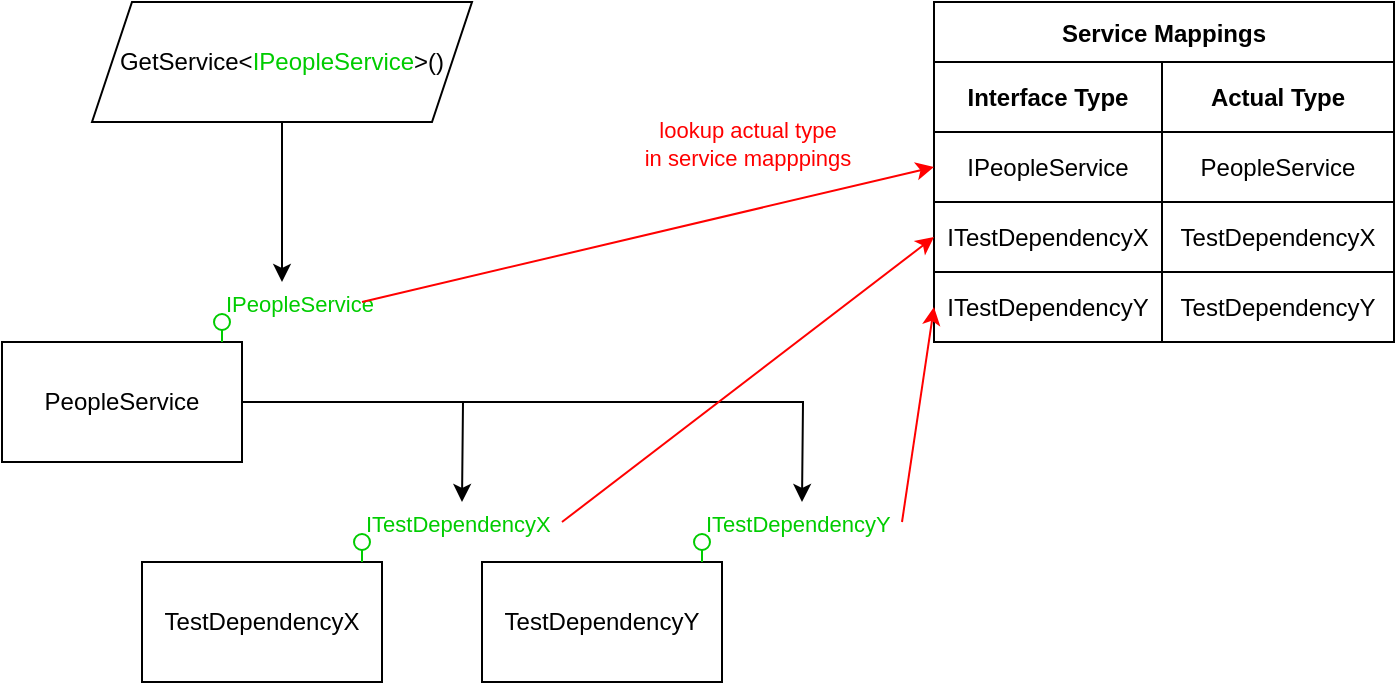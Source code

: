 <mxfile version="14.4.3" type="device" pages="4"><diagram id="XiFeJWApiSwPwUrLwHjq" name="DI basics"><mxGraphModel dx="1422" dy="822" grid="1" gridSize="10" guides="1" tooltips="1" connect="1" arrows="1" fold="1" page="1" pageScale="1" pageWidth="827" pageHeight="1169" math="0" shadow="0"><root><mxCell id="0"/><mxCell id="1" parent="0"/><mxCell id="9HwjH0jMwOq6eOIa9jeR-40" style="edgeStyle=orthogonalEdgeStyle;rounded=0;orthogonalLoop=1;jettySize=auto;html=1;fontColor=#000000;strokeColor=#000000;align=left;" parent="1" source="WqVRZ9PHeJUUyvvHTRvu-1" edge="1"><mxGeometry relative="1" as="geometry"><mxPoint x="300" y="290" as="targetPoint"/></mxGeometry></mxCell><mxCell id="9HwjH0jMwOq6eOIa9jeR-41" style="edgeStyle=orthogonalEdgeStyle;rounded=0;orthogonalLoop=1;jettySize=auto;html=1;exitX=1;exitY=0.5;exitDx=0;exitDy=0;fontColor=#000000;strokeColor=#000000;align=left;" parent="1" source="WqVRZ9PHeJUUyvvHTRvu-1" edge="1"><mxGeometry relative="1" as="geometry"><mxPoint x="470" y="290" as="targetPoint"/></mxGeometry></mxCell><mxCell id="WqVRZ9PHeJUUyvvHTRvu-1" value="PeopleService" style="rounded=0;whiteSpace=wrap;html=1;" parent="1" vertex="1"><mxGeometry x="70" y="210" width="120" height="60" as="geometry"/></mxCell><mxCell id="WqVRZ9PHeJUUyvvHTRvu-2" value="TestDependencyX" style="rounded=0;whiteSpace=wrap;html=1;" parent="1" vertex="1"><mxGeometry x="140" y="320" width="120" height="60" as="geometry"/></mxCell><mxCell id="WqVRZ9PHeJUUyvvHTRvu-3" value="TestDependencyY" style="rounded=0;whiteSpace=wrap;html=1;" parent="1" vertex="1"><mxGeometry x="310" y="320" width="120" height="60" as="geometry"/></mxCell><mxCell id="9HwjH0jMwOq6eOIa9jeR-2" value="IPeopleService" style="html=1;verticalAlign=bottom;labelBackgroundColor=none;startArrow=oval;startFill=0;startSize=8;endArrow=none;fillColor=#60a917;strokeColor=#00CC00;fontColor=#00CC00;align=left;" parent="1" edge="1"><mxGeometry x="-1" relative="1" as="geometry"><mxPoint x="180" y="200" as="sourcePoint"/><mxPoint x="180" y="210" as="targetPoint"/><mxPoint as="offset"/></mxGeometry></mxCell><mxCell id="9HwjH0jMwOq6eOIa9jeR-3" value="ITestDependencyX" style="html=1;verticalAlign=bottom;labelBackgroundColor=none;startArrow=oval;startFill=0;startSize=8;endArrow=none;fillColor=#60a917;strokeColor=#00CC00;fontColor=#00CC00;align=left;" parent="1" edge="1"><mxGeometry x="-1" relative="1" as="geometry"><mxPoint x="250" y="310" as="sourcePoint"/><mxPoint x="250" y="320" as="targetPoint"/><mxPoint as="offset"/></mxGeometry></mxCell><mxCell id="9HwjH0jMwOq6eOIa9jeR-4" value="ITestDependencyY" style="html=1;verticalAlign=bottom;labelBackgroundColor=none;startArrow=oval;startFill=0;startSize=8;endArrow=none;fillColor=#60a917;strokeColor=#00CC00;fontColor=#00CC00;align=left;" parent="1" edge="1"><mxGeometry x="-1" relative="1" as="geometry"><mxPoint x="420.0" y="310" as="sourcePoint"/><mxPoint x="420.0" y="320" as="targetPoint"/><mxPoint as="offset"/></mxGeometry></mxCell><mxCell id="9HwjH0jMwOq6eOIa9jeR-24" value="Service Mappings" style="shape=table;startSize=30;container=1;collapsible=0;childLayout=tableLayout;fontStyle=1;align=center;pointerEvents=1;fontColor=#000000;" parent="1" vertex="1"><mxGeometry x="536" y="40" width="230" height="170" as="geometry"/></mxCell><mxCell id="9HwjH0jMwOq6eOIa9jeR-37" style="shape=partialRectangle;html=1;whiteSpace=wrap;collapsible=0;dropTarget=0;pointerEvents=0;fillColor=none;top=0;left=0;bottom=0;right=0;points=[[0,0.5],[1,0.5]];portConstraint=eastwest;" parent="9HwjH0jMwOq6eOIa9jeR-24" vertex="1"><mxGeometry y="30" width="230" height="35" as="geometry"/></mxCell><mxCell id="9HwjH0jMwOq6eOIa9jeR-38" value="Interface Type" style="shape=partialRectangle;html=1;whiteSpace=wrap;connectable=0;fillColor=none;top=0;left=0;bottom=0;right=0;overflow=hidden;pointerEvents=1;fontStyle=1" parent="9HwjH0jMwOq6eOIa9jeR-37" vertex="1"><mxGeometry width="114" height="35" as="geometry"><mxRectangle width="114" height="35" as="alternateBounds"/></mxGeometry></mxCell><mxCell id="9HwjH0jMwOq6eOIa9jeR-39" value="Actual Type" style="shape=partialRectangle;html=1;whiteSpace=wrap;connectable=0;fillColor=none;top=0;left=0;bottom=0;right=0;overflow=hidden;pointerEvents=1;fontStyle=1" parent="9HwjH0jMwOq6eOIa9jeR-37" vertex="1"><mxGeometry x="114" width="116" height="35" as="geometry"><mxRectangle width="116" height="35" as="alternateBounds"/></mxGeometry></mxCell><mxCell id="9HwjH0jMwOq6eOIa9jeR-25" value="" style="shape=partialRectangle;html=1;whiteSpace=wrap;collapsible=0;dropTarget=0;pointerEvents=0;fillColor=none;top=0;left=0;bottom=0;right=0;points=[[0,0.5],[1,0.5]];portConstraint=eastwest;" parent="9HwjH0jMwOq6eOIa9jeR-24" vertex="1"><mxGeometry y="65" width="230" height="35" as="geometry"/></mxCell><mxCell id="9HwjH0jMwOq6eOIa9jeR-26" value="IPeopleService" style="shape=partialRectangle;html=1;whiteSpace=wrap;connectable=0;fillColor=none;top=0;left=0;bottom=0;right=0;overflow=hidden;pointerEvents=1;" parent="9HwjH0jMwOq6eOIa9jeR-25" vertex="1"><mxGeometry width="114" height="35" as="geometry"><mxRectangle width="114" height="35" as="alternateBounds"/></mxGeometry></mxCell><mxCell id="9HwjH0jMwOq6eOIa9jeR-27" value="PeopleService" style="shape=partialRectangle;html=1;whiteSpace=wrap;connectable=0;fillColor=none;top=0;left=0;bottom=0;right=0;overflow=hidden;pointerEvents=1;" parent="9HwjH0jMwOq6eOIa9jeR-25" vertex="1"><mxGeometry x="114" width="116" height="35" as="geometry"><mxRectangle width="116" height="35" as="alternateBounds"/></mxGeometry></mxCell><mxCell id="9HwjH0jMwOq6eOIa9jeR-29" value="" style="shape=partialRectangle;html=1;whiteSpace=wrap;collapsible=0;dropTarget=0;pointerEvents=0;fillColor=none;top=0;left=0;bottom=0;right=0;points=[[0,0.5],[1,0.5]];portConstraint=eastwest;" parent="9HwjH0jMwOq6eOIa9jeR-24" vertex="1"><mxGeometry y="100" width="230" height="35" as="geometry"/></mxCell><mxCell id="9HwjH0jMwOq6eOIa9jeR-30" value="ITestDependencyX" style="shape=partialRectangle;html=1;whiteSpace=wrap;connectable=0;fillColor=none;top=0;left=0;bottom=0;right=0;overflow=hidden;pointerEvents=1;" parent="9HwjH0jMwOq6eOIa9jeR-29" vertex="1"><mxGeometry width="114" height="35" as="geometry"><mxRectangle width="114" height="35" as="alternateBounds"/></mxGeometry></mxCell><mxCell id="9HwjH0jMwOq6eOIa9jeR-31" value="TestDependencyX" style="shape=partialRectangle;html=1;whiteSpace=wrap;connectable=0;fillColor=none;top=0;left=0;bottom=0;right=0;overflow=hidden;pointerEvents=1;" parent="9HwjH0jMwOq6eOIa9jeR-29" vertex="1"><mxGeometry x="114" width="116" height="35" as="geometry"><mxRectangle width="116" height="35" as="alternateBounds"/></mxGeometry></mxCell><mxCell id="9HwjH0jMwOq6eOIa9jeR-33" value="" style="shape=partialRectangle;html=1;whiteSpace=wrap;collapsible=0;dropTarget=0;pointerEvents=0;fillColor=none;top=0;left=0;bottom=0;right=0;points=[[0,0.5],[1,0.5]];portConstraint=eastwest;" parent="9HwjH0jMwOq6eOIa9jeR-24" vertex="1"><mxGeometry y="135" width="230" height="35" as="geometry"/></mxCell><mxCell id="9HwjH0jMwOq6eOIa9jeR-34" value="ITestDependencyY" style="shape=partialRectangle;html=1;whiteSpace=wrap;connectable=0;fillColor=none;top=0;left=0;bottom=0;right=0;overflow=hidden;pointerEvents=1;" parent="9HwjH0jMwOq6eOIa9jeR-33" vertex="1"><mxGeometry width="114" height="35" as="geometry"><mxRectangle width="114" height="35" as="alternateBounds"/></mxGeometry></mxCell><mxCell id="9HwjH0jMwOq6eOIa9jeR-35" value="TestDependencyY" style="shape=partialRectangle;html=1;whiteSpace=wrap;connectable=0;fillColor=none;top=0;left=0;bottom=0;right=0;overflow=hidden;pointerEvents=1;" parent="9HwjH0jMwOq6eOIa9jeR-33" vertex="1"><mxGeometry x="114" width="116" height="35" as="geometry"><mxRectangle width="116" height="35" as="alternateBounds"/></mxGeometry></mxCell><mxCell id="9HwjH0jMwOq6eOIa9jeR-50" style="edgeStyle=orthogonalEdgeStyle;rounded=0;orthogonalLoop=1;jettySize=auto;html=1;fontColor=#000000;strokeColor=#000000;align=left;" parent="1" source="9HwjH0jMwOq6eOIa9jeR-48" edge="1"><mxGeometry relative="1" as="geometry"><mxPoint x="210" y="180" as="targetPoint"/></mxGeometry></mxCell><mxCell id="9HwjH0jMwOq6eOIa9jeR-48" value="&lt;span style=&quot;color: rgb(0 , 0 , 0) ; font-family: &amp;#34;helvetica&amp;#34; ; font-size: 12px ; font-style: normal ; font-weight: 400 ; letter-spacing: normal ; text-align: center ; text-indent: 0px ; text-transform: none ; word-spacing: 0px ; display: inline ; float: none&quot;&gt;GetService&amp;lt;&lt;/span&gt;&lt;font color=&quot;#00cc00&quot; style=&quot;font-family: &amp;#34;helvetica&amp;#34; ; font-size: 12px ; font-style: normal ; font-weight: 400 ; letter-spacing: normal ; text-align: center ; text-indent: 0px ; text-transform: none ; word-spacing: 0px&quot;&gt;IPeopleService&lt;/font&gt;&lt;span style=&quot;color: rgb(0 , 0 , 0) ; font-family: &amp;#34;helvetica&amp;#34; ; font-size: 12px ; font-style: normal ; font-weight: 400 ; letter-spacing: normal ; text-align: center ; text-indent: 0px ; text-transform: none ; word-spacing: 0px ; display: inline ; float: none&quot;&gt;&amp;gt;()&lt;/span&gt;" style="shape=parallelogram;perimeter=parallelogramPerimeter;whiteSpace=wrap;html=1;fixedSize=1;fontColor=#000000;size=20;" parent="1" vertex="1"><mxGeometry x="115" y="40" width="190" height="60" as="geometry"/></mxCell><mxCell id="9HwjH0jMwOq6eOIa9jeR-54" value="&lt;span style=&quot;color: rgb(255 , 0 , 0) ; font-family: &amp;#34;helvetica&amp;#34; ; font-size: 11px ; font-style: normal ; font-weight: 400 ; letter-spacing: normal ; text-indent: 0px ; text-transform: none ; word-spacing: 0px ; background-color: rgb(255 , 255 , 255) ; display: inline ; float: none&quot;&gt;lookup&amp;nbsp;&lt;/span&gt;&lt;span style=&quot;color: rgb(255 , 0 , 0) ; font-family: &amp;#34;helvetica&amp;#34; ; font-size: 11px ; font-style: normal ; font-weight: 400 ; letter-spacing: normal ; text-indent: 0px ; text-transform: none ; word-spacing: 0px ; background-color: rgb(255 , 255 , 255) ; display: inline ; float: none&quot;&gt;actual type&lt;br&gt;in service mapppings&lt;br&gt;&lt;/span&gt;" style="text;whiteSpace=wrap;html=1;fontColor=#FF0000;align=center;" parent="1" vertex="1"><mxGeometry x="390" y="90" width="106" height="40" as="geometry"/></mxCell><mxCell id="9HwjH0jMwOq6eOIa9jeR-55" value="" style="endArrow=classic;html=1;fontColor=#FF0000;strokeColor=#FF0000;align=left;entryX=0;entryY=0.5;entryDx=0;entryDy=0;" parent="1" edge="1" target="9HwjH0jMwOq6eOIa9jeR-25"><mxGeometry width="50" height="50" relative="1" as="geometry"><mxPoint x="250" y="190" as="sourcePoint"/><mxPoint x="370" y="130" as="targetPoint"/></mxGeometry></mxCell><mxCell id="9HwjH0jMwOq6eOIa9jeR-56" value="" style="endArrow=classic;html=1;fontColor=#FF0000;strokeColor=#FF0000;align=left;entryX=0;entryY=0.5;entryDx=0;entryDy=0;" parent="1" target="9HwjH0jMwOq6eOIa9jeR-29" edge="1"><mxGeometry width="50" height="50" relative="1" as="geometry"><mxPoint x="350" y="300" as="sourcePoint"/><mxPoint x="380" y="140" as="targetPoint"/></mxGeometry></mxCell><mxCell id="9HwjH0jMwOq6eOIa9jeR-57" value="" style="endArrow=classic;html=1;fontColor=#FF0000;strokeColor=#FF0000;align=left;entryX=0;entryY=0.5;entryDx=0;entryDy=0;" parent="1" edge="1" target="9HwjH0jMwOq6eOIa9jeR-33"><mxGeometry width="50" height="50" relative="1" as="geometry"><mxPoint x="520" y="300" as="sourcePoint"/><mxPoint x="490" y="130" as="targetPoint"/></mxGeometry></mxCell></root></mxGraphModel></diagram><diagram id="DzOe35_zWtAtopqqAkDH" name="hard dependency"><mxGraphModel dx="1422" dy="822" grid="1" gridSize="10" guides="1" tooltips="1" connect="1" arrows="1" fold="1" page="1" pageScale="1" pageWidth="850" pageHeight="1100" math="0" shadow="0"><root><mxCell id="EJMSeMRoUMCiIDqeXl-8-0"/><mxCell id="EJMSeMRoUMCiIDqeXl-8-1" parent="EJMSeMRoUMCiIDqeXl-8-0"/><mxCell id="EJMSeMRoUMCiIDqeXl-8-4" style="edgeStyle=orthogonalEdgeStyle;rounded=0;orthogonalLoop=1;jettySize=auto;html=1;exitX=1;exitY=0.5;exitDx=0;exitDy=0;entryX=0;entryY=0.5;entryDx=0;entryDy=0;" edge="1" parent="EJMSeMRoUMCiIDqeXl-8-1" source="EJMSeMRoUMCiIDqeXl-8-2" target="EJMSeMRoUMCiIDqeXl-8-3"><mxGeometry relative="1" as="geometry"/></mxCell><mxCell id="EJMSeMRoUMCiIDqeXl-8-2" value="PeopleService" style="rounded=0;whiteSpace=wrap;html=1;" vertex="1" parent="EJMSeMRoUMCiIDqeXl-8-1"><mxGeometry x="240" y="80" width="130" height="60" as="geometry"/></mxCell><mxCell id="EJMSeMRoUMCiIDqeXl-8-3" value="PeopleRepository" style="rounded=0;whiteSpace=wrap;html=1;strokeColor=#FF0000;fontColor=#FF0000;" vertex="1" parent="EJMSeMRoUMCiIDqeXl-8-1"><mxGeometry x="480" y="80" width="130" height="60" as="geometry"/></mxCell></root></mxGraphModel></diagram><diagram id="hY4NkcR1TOA-Z0jXwIZH" name="inversed dependency"><mxGraphModel dx="1178" dy="681" grid="1" gridSize="10" guides="1" tooltips="1" connect="1" arrows="1" fold="1" page="1" pageScale="1" pageWidth="850" pageHeight="1100" math="0" shadow="0"><root><mxCell id="D0IwrdaurX0Sx5d9iD5y-0"/><mxCell id="D0IwrdaurX0Sx5d9iD5y-1" parent="D0IwrdaurX0Sx5d9iD5y-0"/><mxCell id="FYJjDkRW0-H45osAhlTW-0" style="edgeStyle=orthogonalEdgeStyle;rounded=0;orthogonalLoop=1;jettySize=auto;html=1;exitX=1;exitY=0.5;exitDx=0;exitDy=0;entryX=0;entryY=0.5;entryDx=0;entryDy=0;" edge="1" parent="D0IwrdaurX0Sx5d9iD5y-1" source="D0IwrdaurX0Sx5d9iD5y-2" target="WzMvIov4O0VTE2bEsMqA-1"><mxGeometry relative="1" as="geometry"/></mxCell><mxCell id="D0IwrdaurX0Sx5d9iD5y-2" value="PeopleService" style="rounded=0;whiteSpace=wrap;html=1;" vertex="1" parent="D0IwrdaurX0Sx5d9iD5y-1"><mxGeometry x="280" y="40" width="130" height="60" as="geometry"/></mxCell><mxCell id="D0IwrdaurX0Sx5d9iD5y-3" value="PeopleRepository" style="rounded=0;whiteSpace=wrap;html=1;" vertex="1" parent="D0IwrdaurX0Sx5d9iD5y-1"><mxGeometry x="520" y="160" width="130" height="60" as="geometry"/></mxCell><mxCell id="D0IwrdaurX0Sx5d9iD5y-4" value="IPeopleRepository" style="html=1;verticalAlign=bottom;labelBackgroundColor=none;startArrow=oval;startFill=0;startSize=8;endArrow=none;fillColor=#60a917;strokeColor=#00CC00;fontColor=#00CC00;align=left;" edge="1" parent="D0IwrdaurX0Sx5d9iD5y-1"><mxGeometry x="-1" relative="1" as="geometry"><mxPoint x="630.0" y="150" as="sourcePoint"/><mxPoint x="630.0" y="160" as="targetPoint"/><mxPoint as="offset"/></mxGeometry></mxCell><mxCell id="D0IwrdaurX0Sx5d9iD5y-5" value="MockPeopleRepository" style="rounded=0;whiteSpace=wrap;html=1;" vertex="1" parent="D0IwrdaurX0Sx5d9iD5y-1"><mxGeometry x="520" y="250" width="130" height="60" as="geometry"/></mxCell><mxCell id="D0IwrdaurX0Sx5d9iD5y-6" value="IPeopleRepository" style="html=1;verticalAlign=bottom;labelBackgroundColor=none;startArrow=oval;startFill=0;startSize=8;endArrow=none;fillColor=#60a917;strokeColor=#00CC00;fontColor=#00CC00;align=left;" edge="1" parent="D0IwrdaurX0Sx5d9iD5y-1"><mxGeometry x="-1" relative="1" as="geometry"><mxPoint x="630" y="240" as="sourcePoint"/><mxPoint x="630" y="250" as="targetPoint"/><mxPoint as="offset"/></mxGeometry></mxCell><mxCell id="WzMvIov4O0VTE2bEsMqA-1" value="&lt;span style=&quot;color: rgb(0 , 204 , 0) ; font-family: &amp;#34;helvetica&amp;#34; ; font-size: 11px ; text-align: left&quot;&gt;IPeopleRepository&lt;/span&gt;" style="rounded=0;whiteSpace=wrap;html=1;strokeColor=#00CC00;" vertex="1" parent="D0IwrdaurX0Sx5d9iD5y-1"><mxGeometry x="520" y="40" width="130" height="60" as="geometry"/></mxCell></root></mxGraphModel></diagram><diagram id="HMv6Veh91aqJDWs0AVkn" name="dependency tree"><mxGraphModel dx="1178" dy="681" grid="1" gridSize="10" guides="1" tooltips="1" connect="1" arrows="1" fold="1" page="1" pageScale="1" pageWidth="850" pageHeight="1100" math="0" shadow="0"><root><mxCell id="077FVqX52IKsHmwAf03Y-0"/><mxCell id="077FVqX52IKsHmwAf03Y-1" parent="077FVqX52IKsHmwAf03Y-0"/><mxCell id="k33646XOcR7Kc72gLBHC-2" style="edgeStyle=orthogonalEdgeStyle;rounded=0;orthogonalLoop=1;jettySize=auto;html=1;exitX=1;exitY=0.5;exitDx=0;exitDy=0;entryX=0.5;entryY=0;entryDx=0;entryDy=0;strokeColor=#000000;fontColor=#FF0000;" edge="1" parent="077FVqX52IKsHmwAf03Y-1" source="k33646XOcR7Kc72gLBHC-0" target="k33646XOcR7Kc72gLBHC-1"><mxGeometry relative="1" as="geometry"/></mxCell><mxCell id="k33646XOcR7Kc72gLBHC-4" style="edgeStyle=orthogonalEdgeStyle;rounded=0;orthogonalLoop=1;jettySize=auto;html=1;entryX=0.5;entryY=0;entryDx=0;entryDy=0;strokeColor=#000000;fontColor=#FF0000;" edge="1" parent="077FVqX52IKsHmwAf03Y-1" source="k33646XOcR7Kc72gLBHC-0" target="k33646XOcR7Kc72gLBHC-3"><mxGeometry relative="1" as="geometry"/></mxCell><mxCell id="k33646XOcR7Kc72gLBHC-7" style="edgeStyle=orthogonalEdgeStyle;rounded=0;orthogonalLoop=1;jettySize=auto;html=1;entryX=0.5;entryY=0;entryDx=0;entryDy=0;strokeColor=#000000;fontColor=#FF0000;" edge="1" parent="077FVqX52IKsHmwAf03Y-1" source="k33646XOcR7Kc72gLBHC-0" target="k33646XOcR7Kc72gLBHC-22"><mxGeometry relative="1" as="geometry"><mxPoint x="590" y="200" as="targetPoint"/></mxGeometry></mxCell><mxCell id="k33646XOcR7Kc72gLBHC-0" value="PeopleService" style="rounded=0;whiteSpace=wrap;html=1;" vertex="1" parent="077FVqX52IKsHmwAf03Y-1"><mxGeometry x="160" y="120" width="130" height="60" as="geometry"/></mxCell><mxCell id="k33646XOcR7Kc72gLBHC-11" style="edgeStyle=orthogonalEdgeStyle;rounded=0;orthogonalLoop=1;jettySize=auto;html=1;exitX=0.5;exitY=1;exitDx=0;exitDy=0;entryX=0.5;entryY=0;entryDx=0;entryDy=0;strokeColor=#000000;fontColor=#FF0000;" edge="1" parent="077FVqX52IKsHmwAf03Y-1" source="k33646XOcR7Kc72gLBHC-1" target="k33646XOcR7Kc72gLBHC-8"><mxGeometry relative="1" as="geometry"/></mxCell><mxCell id="k33646XOcR7Kc72gLBHC-12" style="edgeStyle=orthogonalEdgeStyle;rounded=0;orthogonalLoop=1;jettySize=auto;html=1;exitX=0.5;exitY=1;exitDx=0;exitDy=0;entryX=0.5;entryY=0;entryDx=0;entryDy=0;strokeColor=#000000;fontColor=#FF0000;" edge="1" parent="077FVqX52IKsHmwAf03Y-1" source="k33646XOcR7Kc72gLBHC-1" target="k33646XOcR7Kc72gLBHC-9"><mxGeometry relative="1" as="geometry"/></mxCell><mxCell id="k33646XOcR7Kc72gLBHC-13" style="edgeStyle=orthogonalEdgeStyle;rounded=0;orthogonalLoop=1;jettySize=auto;html=1;exitX=0.5;exitY=1;exitDx=0;exitDy=0;entryX=0.5;entryY=0;entryDx=0;entryDy=0;strokeColor=#000000;fontColor=#FF0000;" edge="1" parent="077FVqX52IKsHmwAf03Y-1" source="k33646XOcR7Kc72gLBHC-1" target="k33646XOcR7Kc72gLBHC-23"><mxGeometry relative="1" as="geometry"><mxPoint x="490" y="300" as="targetPoint"/></mxGeometry></mxCell><mxCell id="k33646XOcR7Kc72gLBHC-1" value="A" style="rounded=0;whiteSpace=wrap;html=1;" vertex="1" parent="077FVqX52IKsHmwAf03Y-1"><mxGeometry x="360" y="200" width="60" height="60" as="geometry"/></mxCell><mxCell id="k33646XOcR7Kc72gLBHC-3" value="B" style="rounded=0;whiteSpace=wrap;html=1;" vertex="1" parent="077FVqX52IKsHmwAf03Y-1"><mxGeometry x="460" y="200" width="60" height="60" as="geometry"/></mxCell><mxCell id="k33646XOcR7Kc72gLBHC-17" style="edgeStyle=orthogonalEdgeStyle;rounded=0;orthogonalLoop=1;jettySize=auto;html=1;exitX=0.5;exitY=1;exitDx=0;exitDy=0;entryX=0.5;entryY=0;entryDx=0;entryDy=0;strokeColor=#000000;fontColor=#FF0000;" edge="1" parent="077FVqX52IKsHmwAf03Y-1" source="k33646XOcR7Kc72gLBHC-8" target="k33646XOcR7Kc72gLBHC-15"><mxGeometry relative="1" as="geometry"/></mxCell><mxCell id="k33646XOcR7Kc72gLBHC-20" style="edgeStyle=orthogonalEdgeStyle;rounded=0;orthogonalLoop=1;jettySize=auto;html=1;exitX=0.5;exitY=1;exitDx=0;exitDy=0;entryX=0.5;entryY=0;entryDx=0;entryDy=0;strokeColor=#000000;fontColor=#FF0000;" edge="1" parent="077FVqX52IKsHmwAf03Y-1" source="k33646XOcR7Kc72gLBHC-8" target="k33646XOcR7Kc72gLBHC-18"><mxGeometry relative="1" as="geometry"/></mxCell><mxCell id="k33646XOcR7Kc72gLBHC-21" style="edgeStyle=orthogonalEdgeStyle;rounded=0;orthogonalLoop=1;jettySize=auto;html=1;exitX=0.5;exitY=1;exitDx=0;exitDy=0;entryX=0.5;entryY=0;entryDx=0;entryDy=0;strokeColor=#000000;fontColor=#FF0000;" edge="1" parent="077FVqX52IKsHmwAf03Y-1" source="k33646XOcR7Kc72gLBHC-8" target="k33646XOcR7Kc72gLBHC-19"><mxGeometry relative="1" as="geometry"/></mxCell><mxCell id="k33646XOcR7Kc72gLBHC-8" value="A1" style="rounded=0;whiteSpace=wrap;html=1;" vertex="1" parent="077FVqX52IKsHmwAf03Y-1"><mxGeometry x="260" y="300" width="60" height="60" as="geometry"/></mxCell><mxCell id="k33646XOcR7Kc72gLBHC-9" value="A2" style="rounded=0;whiteSpace=wrap;html=1;" vertex="1" parent="077FVqX52IKsHmwAf03Y-1"><mxGeometry x="360" y="300" width="60" height="60" as="geometry"/></mxCell><mxCell id="k33646XOcR7Kc72gLBHC-15" value="A11" style="rounded=0;whiteSpace=wrap;html=1;" vertex="1" parent="077FVqX52IKsHmwAf03Y-1"><mxGeometry x="160" y="400" width="60" height="60" as="geometry"/></mxCell><mxCell id="k33646XOcR7Kc72gLBHC-18" value="A12" style="rounded=0;whiteSpace=wrap;html=1;" vertex="1" parent="077FVqX52IKsHmwAf03Y-1"><mxGeometry x="260" y="400" width="60" height="60" as="geometry"/></mxCell><mxCell id="k33646XOcR7Kc72gLBHC-19" value="..." style="rounded=0;whiteSpace=wrap;html=1;" vertex="1" parent="077FVqX52IKsHmwAf03Y-1"><mxGeometry x="360" y="400" width="60" height="60" as="geometry"/></mxCell><mxCell id="k33646XOcR7Kc72gLBHC-22" value="..." style="rounded=0;whiteSpace=wrap;html=1;" vertex="1" parent="077FVqX52IKsHmwAf03Y-1"><mxGeometry x="560" y="200" width="60" height="60" as="geometry"/></mxCell><mxCell id="k33646XOcR7Kc72gLBHC-23" value="..." style="rounded=0;whiteSpace=wrap;html=1;" vertex="1" parent="077FVqX52IKsHmwAf03Y-1"><mxGeometry x="460" y="300" width="60" height="60" as="geometry"/></mxCell></root></mxGraphModel></diagram></mxfile>